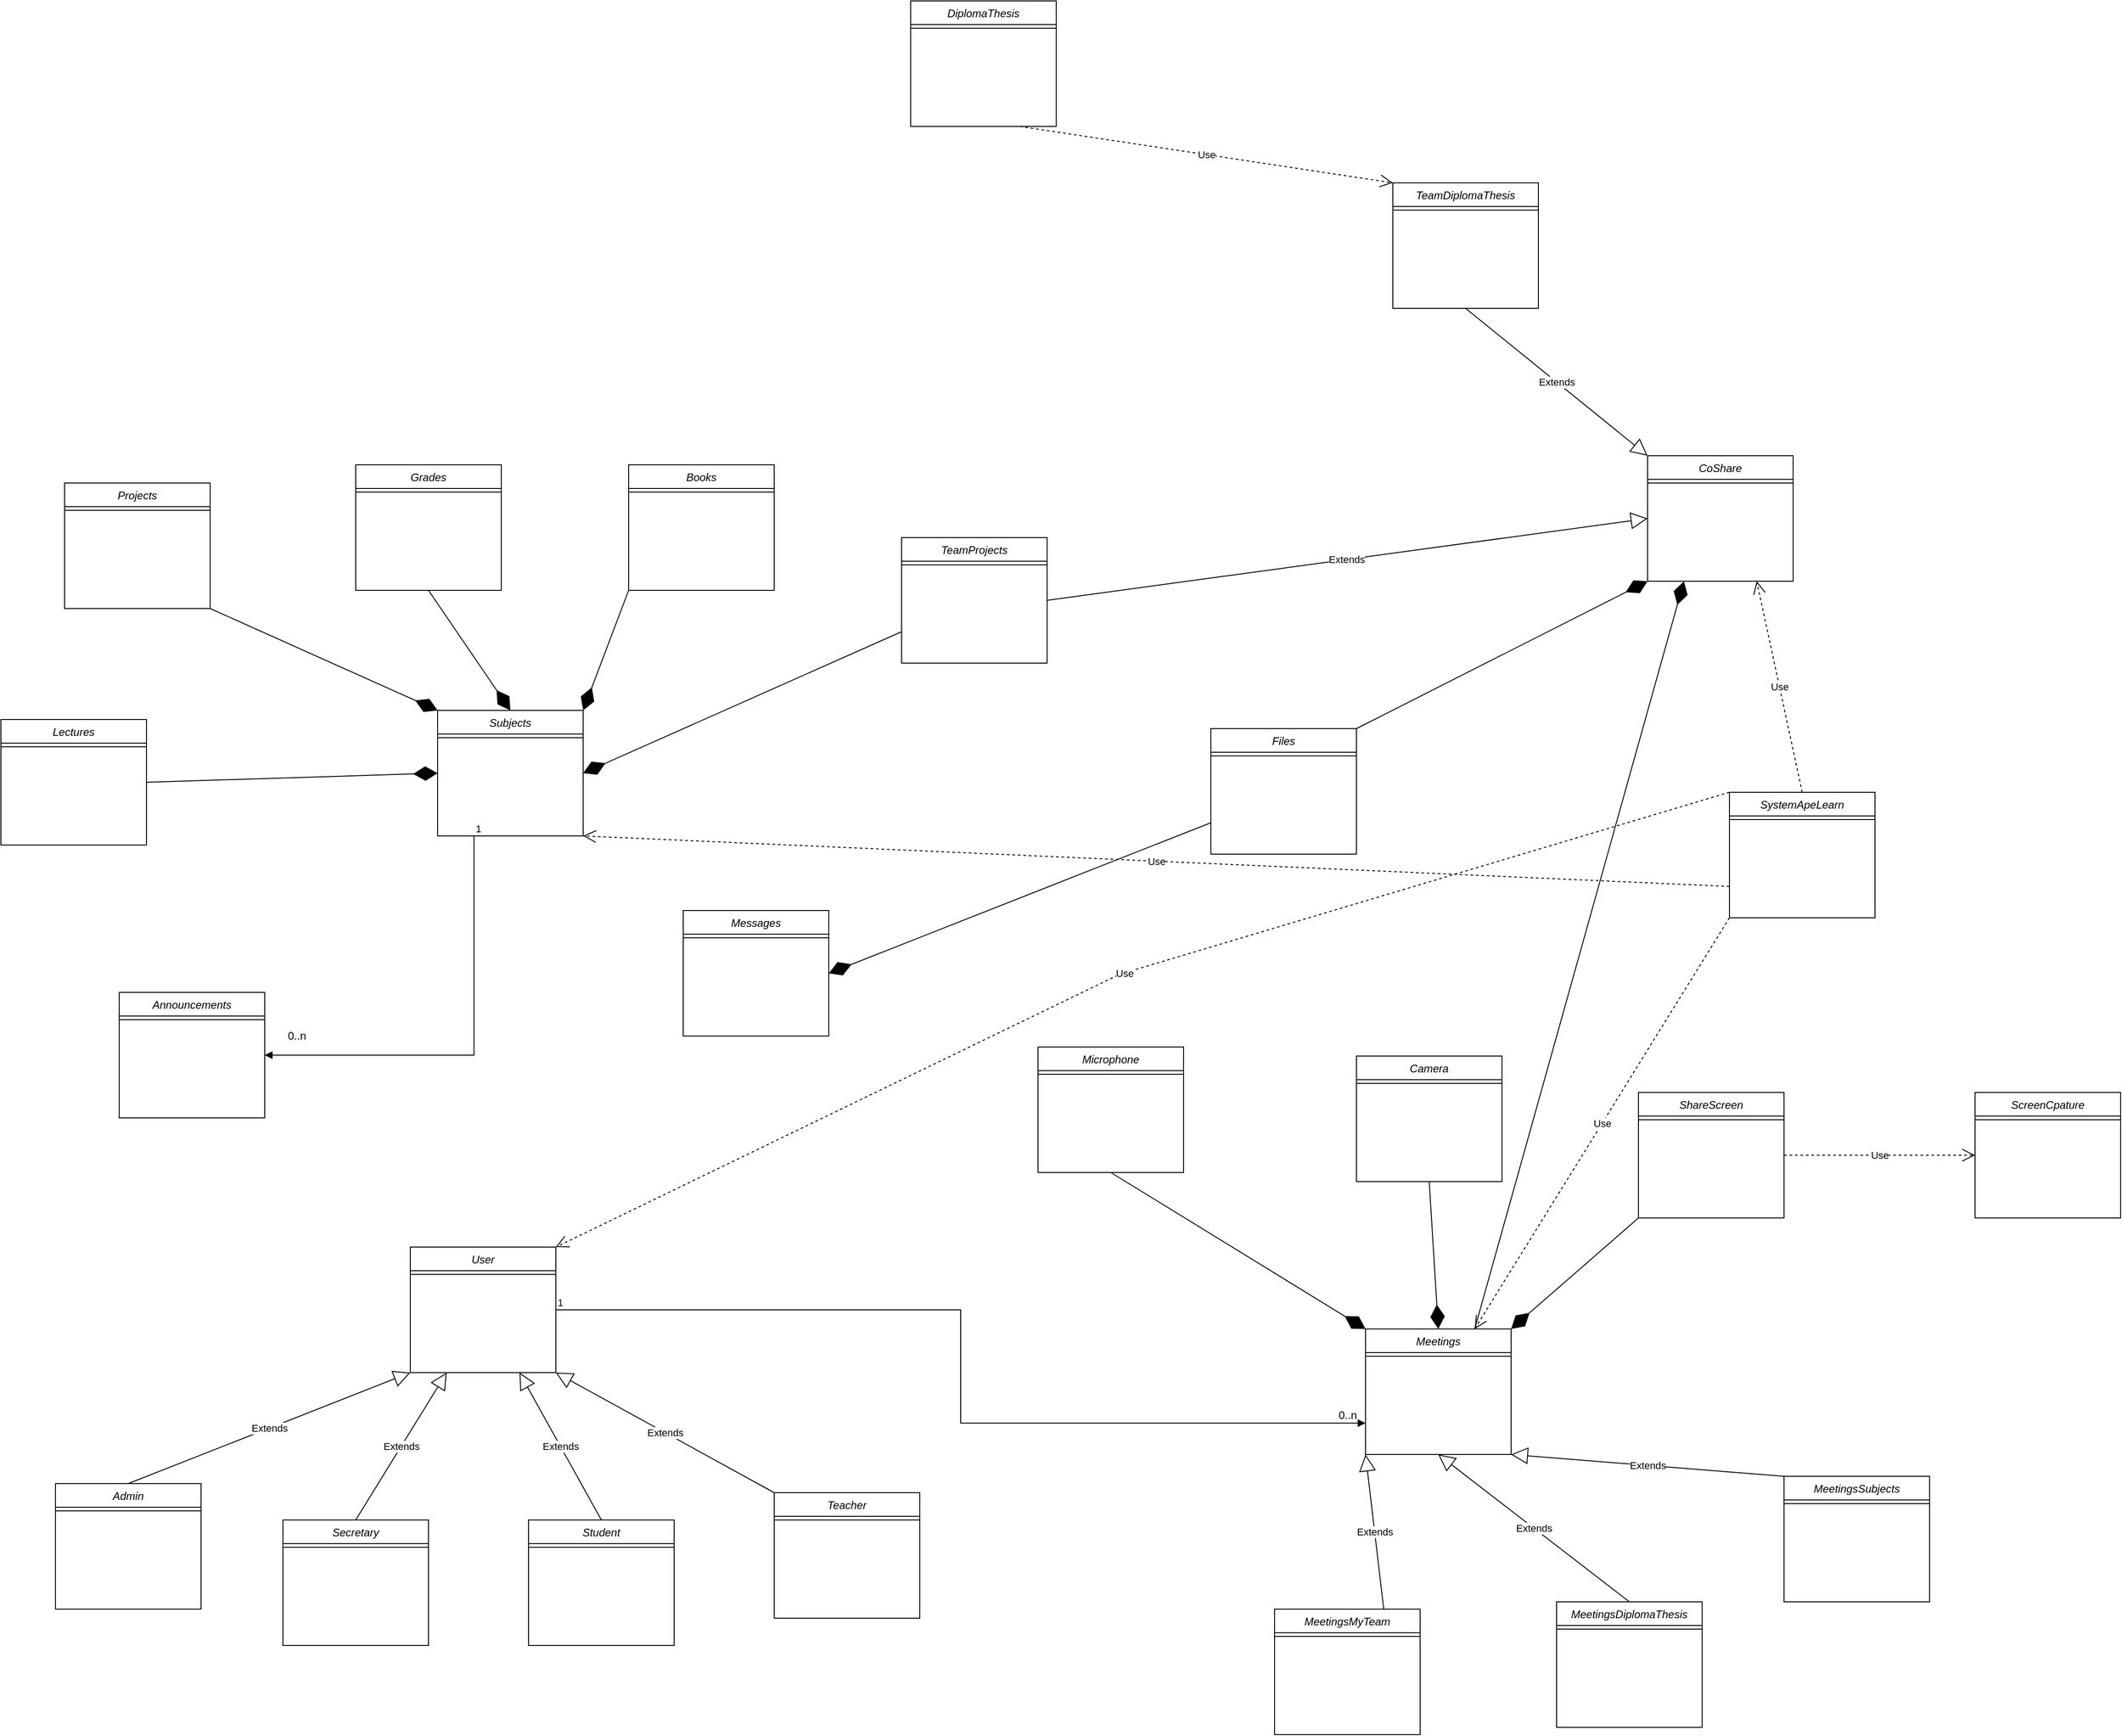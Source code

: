 <mxfile version="24.2.1" type="device">
  <diagram id="C5RBs43oDa-KdzZeNtuy" name="Page-1">
    <mxGraphModel dx="3172" dy="3287" grid="1" gridSize="10" guides="1" tooltips="1" connect="1" arrows="1" fold="1" page="1" pageScale="1" pageWidth="827" pageHeight="1169" math="0" shadow="0">
      <root>
        <mxCell id="WIyWlLk6GJQsqaUBKTNV-0" />
        <mxCell id="WIyWlLk6GJQsqaUBKTNV-1" parent="WIyWlLk6GJQsqaUBKTNV-0" />
        <mxCell id="zkfFHV4jXpPFQw0GAbJ--0" value="User" style="swimlane;fontStyle=2;align=center;verticalAlign=top;childLayout=stackLayout;horizontal=1;startSize=26;horizontalStack=0;resizeParent=1;resizeLast=0;collapsible=1;marginBottom=0;rounded=0;shadow=0;strokeWidth=1;" parent="WIyWlLk6GJQsqaUBKTNV-1" vertex="1">
          <mxGeometry x="150" y="40" width="160" height="138" as="geometry">
            <mxRectangle x="230" y="140" width="160" height="26" as="alternateBounds" />
          </mxGeometry>
        </mxCell>
        <mxCell id="zkfFHV4jXpPFQw0GAbJ--4" value="" style="line;html=1;strokeWidth=1;align=left;verticalAlign=middle;spacingTop=-1;spacingLeft=3;spacingRight=3;rotatable=0;labelPosition=right;points=[];portConstraint=eastwest;" parent="zkfFHV4jXpPFQw0GAbJ--0" vertex="1">
          <mxGeometry y="26" width="160" height="8" as="geometry" />
        </mxCell>
        <mxCell id="MNzMKHeOMLOMYJnxZXB7-0" value="Student" style="swimlane;fontStyle=2;align=center;verticalAlign=top;childLayout=stackLayout;horizontal=1;startSize=26;horizontalStack=0;resizeParent=1;resizeLast=0;collapsible=1;marginBottom=0;rounded=0;shadow=0;strokeWidth=1;" vertex="1" parent="WIyWlLk6GJQsqaUBKTNV-1">
          <mxGeometry x="280" y="340" width="160" height="138" as="geometry">
            <mxRectangle x="230" y="140" width="160" height="26" as="alternateBounds" />
          </mxGeometry>
        </mxCell>
        <mxCell id="MNzMKHeOMLOMYJnxZXB7-1" value="" style="line;html=1;strokeWidth=1;align=left;verticalAlign=middle;spacingTop=-1;spacingLeft=3;spacingRight=3;rotatable=0;labelPosition=right;points=[];portConstraint=eastwest;" vertex="1" parent="MNzMKHeOMLOMYJnxZXB7-0">
          <mxGeometry y="26" width="160" height="8" as="geometry" />
        </mxCell>
        <mxCell id="MNzMKHeOMLOMYJnxZXB7-2" value="Secretary" style="swimlane;fontStyle=2;align=center;verticalAlign=top;childLayout=stackLayout;horizontal=1;startSize=26;horizontalStack=0;resizeParent=1;resizeLast=0;collapsible=1;marginBottom=0;rounded=0;shadow=0;strokeWidth=1;" vertex="1" parent="WIyWlLk6GJQsqaUBKTNV-1">
          <mxGeometry x="10" y="340" width="160" height="138" as="geometry">
            <mxRectangle x="230" y="140" width="160" height="26" as="alternateBounds" />
          </mxGeometry>
        </mxCell>
        <mxCell id="MNzMKHeOMLOMYJnxZXB7-3" value="" style="line;html=1;strokeWidth=1;align=left;verticalAlign=middle;spacingTop=-1;spacingLeft=3;spacingRight=3;rotatable=0;labelPosition=right;points=[];portConstraint=eastwest;" vertex="1" parent="MNzMKHeOMLOMYJnxZXB7-2">
          <mxGeometry y="26" width="160" height="8" as="geometry" />
        </mxCell>
        <mxCell id="MNzMKHeOMLOMYJnxZXB7-4" value="Admin" style="swimlane;fontStyle=2;align=center;verticalAlign=top;childLayout=stackLayout;horizontal=1;startSize=26;horizontalStack=0;resizeParent=1;resizeLast=0;collapsible=1;marginBottom=0;rounded=0;shadow=0;strokeWidth=1;" vertex="1" parent="WIyWlLk6GJQsqaUBKTNV-1">
          <mxGeometry x="-240" y="300" width="160" height="138" as="geometry">
            <mxRectangle x="230" y="140" width="160" height="26" as="alternateBounds" />
          </mxGeometry>
        </mxCell>
        <mxCell id="MNzMKHeOMLOMYJnxZXB7-5" value="" style="line;html=1;strokeWidth=1;align=left;verticalAlign=middle;spacingTop=-1;spacingLeft=3;spacingRight=3;rotatable=0;labelPosition=right;points=[];portConstraint=eastwest;" vertex="1" parent="MNzMKHeOMLOMYJnxZXB7-4">
          <mxGeometry y="26" width="160" height="8" as="geometry" />
        </mxCell>
        <mxCell id="MNzMKHeOMLOMYJnxZXB7-6" value="Teacher" style="swimlane;fontStyle=2;align=center;verticalAlign=top;childLayout=stackLayout;horizontal=1;startSize=26;horizontalStack=0;resizeParent=1;resizeLast=0;collapsible=1;marginBottom=0;rounded=0;shadow=0;strokeWidth=1;" vertex="1" parent="WIyWlLk6GJQsqaUBKTNV-1">
          <mxGeometry x="550" y="310" width="160" height="138" as="geometry">
            <mxRectangle x="230" y="140" width="160" height="26" as="alternateBounds" />
          </mxGeometry>
        </mxCell>
        <mxCell id="MNzMKHeOMLOMYJnxZXB7-7" value="" style="line;html=1;strokeWidth=1;align=left;verticalAlign=middle;spacingTop=-1;spacingLeft=3;spacingRight=3;rotatable=0;labelPosition=right;points=[];portConstraint=eastwest;" vertex="1" parent="MNzMKHeOMLOMYJnxZXB7-6">
          <mxGeometry y="26" width="160" height="8" as="geometry" />
        </mxCell>
        <mxCell id="MNzMKHeOMLOMYJnxZXB7-8" value="Extends" style="endArrow=block;endSize=16;endFill=0;html=1;rounded=0;exitX=0.5;exitY=0;exitDx=0;exitDy=0;entryX=0;entryY=1;entryDx=0;entryDy=0;" edge="1" parent="WIyWlLk6GJQsqaUBKTNV-1" source="MNzMKHeOMLOMYJnxZXB7-4" target="zkfFHV4jXpPFQw0GAbJ--0">
          <mxGeometry width="160" relative="1" as="geometry">
            <mxPoint x="330" y="270" as="sourcePoint" />
            <mxPoint x="490" y="270" as="targetPoint" />
          </mxGeometry>
        </mxCell>
        <mxCell id="MNzMKHeOMLOMYJnxZXB7-9" value="Extends" style="endArrow=block;endSize=16;endFill=0;html=1;rounded=0;exitX=0.5;exitY=0;exitDx=0;exitDy=0;entryX=0.25;entryY=1;entryDx=0;entryDy=0;" edge="1" parent="WIyWlLk6GJQsqaUBKTNV-1" source="MNzMKHeOMLOMYJnxZXB7-2" target="zkfFHV4jXpPFQw0GAbJ--0">
          <mxGeometry width="160" relative="1" as="geometry">
            <mxPoint x="-150" y="310" as="sourcePoint" />
            <mxPoint x="160" y="188" as="targetPoint" />
          </mxGeometry>
        </mxCell>
        <mxCell id="MNzMKHeOMLOMYJnxZXB7-10" value="Extends" style="endArrow=block;endSize=16;endFill=0;html=1;rounded=0;exitX=0.5;exitY=0;exitDx=0;exitDy=0;entryX=0.75;entryY=1;entryDx=0;entryDy=0;" edge="1" parent="WIyWlLk6GJQsqaUBKTNV-1" source="MNzMKHeOMLOMYJnxZXB7-0" target="zkfFHV4jXpPFQw0GAbJ--0">
          <mxGeometry width="160" relative="1" as="geometry">
            <mxPoint x="100" y="350" as="sourcePoint" />
            <mxPoint x="200" y="188" as="targetPoint" />
          </mxGeometry>
        </mxCell>
        <mxCell id="MNzMKHeOMLOMYJnxZXB7-11" value="Extends" style="endArrow=block;endSize=16;endFill=0;html=1;rounded=0;exitX=0;exitY=0;exitDx=0;exitDy=0;entryX=1;entryY=1;entryDx=0;entryDy=0;" edge="1" parent="WIyWlLk6GJQsqaUBKTNV-1" source="MNzMKHeOMLOMYJnxZXB7-6" target="zkfFHV4jXpPFQw0GAbJ--0">
          <mxGeometry width="160" relative="1" as="geometry">
            <mxPoint x="370" y="350" as="sourcePoint" />
            <mxPoint x="280" y="188" as="targetPoint" />
          </mxGeometry>
        </mxCell>
        <mxCell id="MNzMKHeOMLOMYJnxZXB7-12" value="Meetings" style="swimlane;fontStyle=2;align=center;verticalAlign=top;childLayout=stackLayout;horizontal=1;startSize=26;horizontalStack=0;resizeParent=1;resizeLast=0;collapsible=1;marginBottom=0;rounded=0;shadow=0;strokeWidth=1;" vertex="1" parent="WIyWlLk6GJQsqaUBKTNV-1">
          <mxGeometry x="1200" y="130" width="160" height="138" as="geometry">
            <mxRectangle x="230" y="140" width="160" height="26" as="alternateBounds" />
          </mxGeometry>
        </mxCell>
        <mxCell id="MNzMKHeOMLOMYJnxZXB7-13" value="" style="line;html=1;strokeWidth=1;align=left;verticalAlign=middle;spacingTop=-1;spacingLeft=3;spacingRight=3;rotatable=0;labelPosition=right;points=[];portConstraint=eastwest;" vertex="1" parent="MNzMKHeOMLOMYJnxZXB7-12">
          <mxGeometry y="26" width="160" height="8" as="geometry" />
        </mxCell>
        <mxCell id="MNzMKHeOMLOMYJnxZXB7-14" value="Camera" style="swimlane;fontStyle=2;align=center;verticalAlign=top;childLayout=stackLayout;horizontal=1;startSize=26;horizontalStack=0;resizeParent=1;resizeLast=0;collapsible=1;marginBottom=0;rounded=0;shadow=0;strokeWidth=1;" vertex="1" parent="WIyWlLk6GJQsqaUBKTNV-1">
          <mxGeometry x="1190" y="-170" width="160" height="138" as="geometry">
            <mxRectangle x="230" y="140" width="160" height="26" as="alternateBounds" />
          </mxGeometry>
        </mxCell>
        <mxCell id="MNzMKHeOMLOMYJnxZXB7-15" value="" style="line;html=1;strokeWidth=1;align=left;verticalAlign=middle;spacingTop=-1;spacingLeft=3;spacingRight=3;rotatable=0;labelPosition=right;points=[];portConstraint=eastwest;" vertex="1" parent="MNzMKHeOMLOMYJnxZXB7-14">
          <mxGeometry y="26" width="160" height="8" as="geometry" />
        </mxCell>
        <mxCell id="MNzMKHeOMLOMYJnxZXB7-16" value="ShareScreen" style="swimlane;fontStyle=2;align=center;verticalAlign=top;childLayout=stackLayout;horizontal=1;startSize=26;horizontalStack=0;resizeParent=1;resizeLast=0;collapsible=1;marginBottom=0;rounded=0;shadow=0;strokeWidth=1;" vertex="1" parent="WIyWlLk6GJQsqaUBKTNV-1">
          <mxGeometry x="1500" y="-130" width="160" height="138" as="geometry">
            <mxRectangle x="230" y="140" width="160" height="26" as="alternateBounds" />
          </mxGeometry>
        </mxCell>
        <mxCell id="MNzMKHeOMLOMYJnxZXB7-17" value="" style="line;html=1;strokeWidth=1;align=left;verticalAlign=middle;spacingTop=-1;spacingLeft=3;spacingRight=3;rotatable=0;labelPosition=right;points=[];portConstraint=eastwest;" vertex="1" parent="MNzMKHeOMLOMYJnxZXB7-16">
          <mxGeometry y="26" width="160" height="8" as="geometry" />
        </mxCell>
        <mxCell id="MNzMKHeOMLOMYJnxZXB7-18" value="Microphone" style="swimlane;fontStyle=2;align=center;verticalAlign=top;childLayout=stackLayout;horizontal=1;startSize=26;horizontalStack=0;resizeParent=1;resizeLast=0;collapsible=1;marginBottom=0;rounded=0;shadow=0;strokeWidth=1;" vertex="1" parent="WIyWlLk6GJQsqaUBKTNV-1">
          <mxGeometry x="840" y="-180" width="160" height="138" as="geometry">
            <mxRectangle x="230" y="140" width="160" height="26" as="alternateBounds" />
          </mxGeometry>
        </mxCell>
        <mxCell id="MNzMKHeOMLOMYJnxZXB7-19" value="" style="line;html=1;strokeWidth=1;align=left;verticalAlign=middle;spacingTop=-1;spacingLeft=3;spacingRight=3;rotatable=0;labelPosition=right;points=[];portConstraint=eastwest;" vertex="1" parent="MNzMKHeOMLOMYJnxZXB7-18">
          <mxGeometry y="26" width="160" height="8" as="geometry" />
        </mxCell>
        <mxCell id="MNzMKHeOMLOMYJnxZXB7-20" value="" style="endArrow=diamondThin;endFill=1;endSize=24;html=1;rounded=0;exitX=0.5;exitY=1;exitDx=0;exitDy=0;entryX=0;entryY=0;entryDx=0;entryDy=0;" edge="1" parent="WIyWlLk6GJQsqaUBKTNV-1" source="MNzMKHeOMLOMYJnxZXB7-18" target="MNzMKHeOMLOMYJnxZXB7-12">
          <mxGeometry width="160" relative="1" as="geometry">
            <mxPoint x="810" y="240" as="sourcePoint" />
            <mxPoint x="970" y="240" as="targetPoint" />
          </mxGeometry>
        </mxCell>
        <mxCell id="MNzMKHeOMLOMYJnxZXB7-21" value="" style="endArrow=diamondThin;endFill=1;endSize=24;html=1;rounded=0;exitX=0.5;exitY=1;exitDx=0;exitDy=0;entryX=0.5;entryY=0;entryDx=0;entryDy=0;" edge="1" parent="WIyWlLk6GJQsqaUBKTNV-1" source="MNzMKHeOMLOMYJnxZXB7-14" target="MNzMKHeOMLOMYJnxZXB7-12">
          <mxGeometry width="160" relative="1" as="geometry">
            <mxPoint x="930" y="-32" as="sourcePoint" />
            <mxPoint x="1210" y="140" as="targetPoint" />
          </mxGeometry>
        </mxCell>
        <mxCell id="MNzMKHeOMLOMYJnxZXB7-22" value="" style="endArrow=diamondThin;endFill=1;endSize=24;html=1;rounded=0;exitX=0;exitY=1;exitDx=0;exitDy=0;entryX=1;entryY=0;entryDx=0;entryDy=0;" edge="1" parent="WIyWlLk6GJQsqaUBKTNV-1" source="MNzMKHeOMLOMYJnxZXB7-16" target="MNzMKHeOMLOMYJnxZXB7-12">
          <mxGeometry width="160" relative="1" as="geometry">
            <mxPoint x="1280" y="-22" as="sourcePoint" />
            <mxPoint x="1290" y="140" as="targetPoint" />
          </mxGeometry>
        </mxCell>
        <mxCell id="MNzMKHeOMLOMYJnxZXB7-23" value="MeetingsDiplomaThesis" style="swimlane;fontStyle=2;align=center;verticalAlign=top;childLayout=stackLayout;horizontal=1;startSize=26;horizontalStack=0;resizeParent=1;resizeLast=0;collapsible=1;marginBottom=0;rounded=0;shadow=0;strokeWidth=1;" vertex="1" parent="WIyWlLk6GJQsqaUBKTNV-1">
          <mxGeometry x="1410" y="430" width="160" height="138" as="geometry">
            <mxRectangle x="230" y="140" width="160" height="26" as="alternateBounds" />
          </mxGeometry>
        </mxCell>
        <mxCell id="MNzMKHeOMLOMYJnxZXB7-24" value="" style="line;html=1;strokeWidth=1;align=left;verticalAlign=middle;spacingTop=-1;spacingLeft=3;spacingRight=3;rotatable=0;labelPosition=right;points=[];portConstraint=eastwest;" vertex="1" parent="MNzMKHeOMLOMYJnxZXB7-23">
          <mxGeometry y="26" width="160" height="8" as="geometry" />
        </mxCell>
        <mxCell id="MNzMKHeOMLOMYJnxZXB7-25" value="MeetingsMyTeam" style="swimlane;fontStyle=2;align=center;verticalAlign=top;childLayout=stackLayout;horizontal=1;startSize=26;horizontalStack=0;resizeParent=1;resizeLast=0;collapsible=1;marginBottom=0;rounded=0;shadow=0;strokeWidth=1;" vertex="1" parent="WIyWlLk6GJQsqaUBKTNV-1">
          <mxGeometry x="1100" y="438" width="160" height="138" as="geometry">
            <mxRectangle x="230" y="140" width="160" height="26" as="alternateBounds" />
          </mxGeometry>
        </mxCell>
        <mxCell id="MNzMKHeOMLOMYJnxZXB7-26" value="" style="line;html=1;strokeWidth=1;align=left;verticalAlign=middle;spacingTop=-1;spacingLeft=3;spacingRight=3;rotatable=0;labelPosition=right;points=[];portConstraint=eastwest;" vertex="1" parent="MNzMKHeOMLOMYJnxZXB7-25">
          <mxGeometry y="26" width="160" height="8" as="geometry" />
        </mxCell>
        <mxCell id="MNzMKHeOMLOMYJnxZXB7-27" value="MeetingsSubjects" style="swimlane;fontStyle=2;align=center;verticalAlign=top;childLayout=stackLayout;horizontal=1;startSize=26;horizontalStack=0;resizeParent=1;resizeLast=0;collapsible=1;marginBottom=0;rounded=0;shadow=0;strokeWidth=1;" vertex="1" parent="WIyWlLk6GJQsqaUBKTNV-1">
          <mxGeometry x="1660" y="292" width="160" height="138" as="geometry">
            <mxRectangle x="230" y="140" width="160" height="26" as="alternateBounds" />
          </mxGeometry>
        </mxCell>
        <mxCell id="MNzMKHeOMLOMYJnxZXB7-28" value="" style="line;html=1;strokeWidth=1;align=left;verticalAlign=middle;spacingTop=-1;spacingLeft=3;spacingRight=3;rotatable=0;labelPosition=right;points=[];portConstraint=eastwest;" vertex="1" parent="MNzMKHeOMLOMYJnxZXB7-27">
          <mxGeometry y="26" width="160" height="8" as="geometry" />
        </mxCell>
        <mxCell id="MNzMKHeOMLOMYJnxZXB7-29" value="Extends" style="endArrow=block;endSize=16;endFill=0;html=1;rounded=0;exitX=0.75;exitY=0;exitDx=0;exitDy=0;entryX=0;entryY=1;entryDx=0;entryDy=0;" edge="1" parent="WIyWlLk6GJQsqaUBKTNV-1" source="MNzMKHeOMLOMYJnxZXB7-25" target="MNzMKHeOMLOMYJnxZXB7-12">
          <mxGeometry x="-0.002" width="160" relative="1" as="geometry">
            <mxPoint x="910" y="268" as="sourcePoint" />
            <mxPoint x="670" y="136" as="targetPoint" />
            <mxPoint as="offset" />
          </mxGeometry>
        </mxCell>
        <mxCell id="MNzMKHeOMLOMYJnxZXB7-30" value="Extends" style="endArrow=block;endSize=16;endFill=0;html=1;rounded=0;exitX=0.5;exitY=0;exitDx=0;exitDy=0;entryX=0.5;entryY=1;entryDx=0;entryDy=0;" edge="1" parent="WIyWlLk6GJQsqaUBKTNV-1" source="MNzMKHeOMLOMYJnxZXB7-23" target="MNzMKHeOMLOMYJnxZXB7-12">
          <mxGeometry width="160" relative="1" as="geometry">
            <mxPoint x="1070" y="390" as="sourcePoint" />
            <mxPoint x="1210" y="278" as="targetPoint" />
          </mxGeometry>
        </mxCell>
        <mxCell id="MNzMKHeOMLOMYJnxZXB7-31" value="Extends" style="endArrow=block;endSize=16;endFill=0;html=1;rounded=0;exitX=0;exitY=0;exitDx=0;exitDy=0;entryX=1;entryY=1;entryDx=0;entryDy=0;" edge="1" parent="WIyWlLk6GJQsqaUBKTNV-1" source="MNzMKHeOMLOMYJnxZXB7-27" target="MNzMKHeOMLOMYJnxZXB7-12">
          <mxGeometry width="160" relative="1" as="geometry">
            <mxPoint x="1310" y="440" as="sourcePoint" />
            <mxPoint x="1290" y="278" as="targetPoint" />
          </mxGeometry>
        </mxCell>
        <mxCell id="MNzMKHeOMLOMYJnxZXB7-32" value="" style="endArrow=block;endFill=1;html=1;edgeStyle=orthogonalEdgeStyle;align=left;verticalAlign=top;rounded=0;exitX=1;exitY=0.5;exitDx=0;exitDy=0;entryX=0;entryY=0.75;entryDx=0;entryDy=0;" edge="1" parent="WIyWlLk6GJQsqaUBKTNV-1" source="zkfFHV4jXpPFQw0GAbJ--0" target="MNzMKHeOMLOMYJnxZXB7-12">
          <mxGeometry x="-1" relative="1" as="geometry">
            <mxPoint x="890" y="240" as="sourcePoint" />
            <mxPoint x="1050" y="240" as="targetPoint" />
          </mxGeometry>
        </mxCell>
        <mxCell id="MNzMKHeOMLOMYJnxZXB7-33" value="1" style="edgeLabel;resizable=0;html=1;align=left;verticalAlign=bottom;" connectable="0" vertex="1" parent="MNzMKHeOMLOMYJnxZXB7-32">
          <mxGeometry x="-1" relative="1" as="geometry" />
        </mxCell>
        <mxCell id="MNzMKHeOMLOMYJnxZXB7-34" value="0..n" style="text;html=1;align=center;verticalAlign=middle;resizable=0;points=[];autosize=1;strokeColor=none;fillColor=none;" vertex="1" parent="WIyWlLk6GJQsqaUBKTNV-1">
          <mxGeometry x="1160" y="210" width="40" height="30" as="geometry" />
        </mxCell>
        <mxCell id="MNzMKHeOMLOMYJnxZXB7-35" value="Subjects" style="swimlane;fontStyle=2;align=center;verticalAlign=top;childLayout=stackLayout;horizontal=1;startSize=26;horizontalStack=0;resizeParent=1;resizeLast=0;collapsible=1;marginBottom=0;rounded=0;shadow=0;strokeWidth=1;" vertex="1" parent="WIyWlLk6GJQsqaUBKTNV-1">
          <mxGeometry x="180" y="-550" width="160" height="138" as="geometry">
            <mxRectangle x="230" y="140" width="160" height="26" as="alternateBounds" />
          </mxGeometry>
        </mxCell>
        <mxCell id="MNzMKHeOMLOMYJnxZXB7-36" value="" style="line;html=1;strokeWidth=1;align=left;verticalAlign=middle;spacingTop=-1;spacingLeft=3;spacingRight=3;rotatable=0;labelPosition=right;points=[];portConstraint=eastwest;" vertex="1" parent="MNzMKHeOMLOMYJnxZXB7-35">
          <mxGeometry y="26" width="160" height="8" as="geometry" />
        </mxCell>
        <mxCell id="MNzMKHeOMLOMYJnxZXB7-39" value="TeamProjects" style="swimlane;fontStyle=2;align=center;verticalAlign=top;childLayout=stackLayout;horizontal=1;startSize=26;horizontalStack=0;resizeParent=1;resizeLast=0;collapsible=1;marginBottom=0;rounded=0;shadow=0;strokeWidth=1;" vertex="1" parent="WIyWlLk6GJQsqaUBKTNV-1">
          <mxGeometry x="690" y="-740" width="160" height="138" as="geometry">
            <mxRectangle x="230" y="140" width="160" height="26" as="alternateBounds" />
          </mxGeometry>
        </mxCell>
        <mxCell id="MNzMKHeOMLOMYJnxZXB7-40" value="" style="line;html=1;strokeWidth=1;align=left;verticalAlign=middle;spacingTop=-1;spacingLeft=3;spacingRight=3;rotatable=0;labelPosition=right;points=[];portConstraint=eastwest;" vertex="1" parent="MNzMKHeOMLOMYJnxZXB7-39">
          <mxGeometry y="26" width="160" height="8" as="geometry" />
        </mxCell>
        <mxCell id="MNzMKHeOMLOMYJnxZXB7-41" value="Lectures" style="swimlane;fontStyle=2;align=center;verticalAlign=top;childLayout=stackLayout;horizontal=1;startSize=26;horizontalStack=0;resizeParent=1;resizeLast=0;collapsible=1;marginBottom=0;rounded=0;shadow=0;strokeWidth=1;" vertex="1" parent="WIyWlLk6GJQsqaUBKTNV-1">
          <mxGeometry x="-300" y="-540" width="160" height="138" as="geometry">
            <mxRectangle x="230" y="140" width="160" height="26" as="alternateBounds" />
          </mxGeometry>
        </mxCell>
        <mxCell id="MNzMKHeOMLOMYJnxZXB7-42" value="" style="line;html=1;strokeWidth=1;align=left;verticalAlign=middle;spacingTop=-1;spacingLeft=3;spacingRight=3;rotatable=0;labelPosition=right;points=[];portConstraint=eastwest;" vertex="1" parent="MNzMKHeOMLOMYJnxZXB7-41">
          <mxGeometry y="26" width="160" height="8" as="geometry" />
        </mxCell>
        <mxCell id="MNzMKHeOMLOMYJnxZXB7-43" value="Books" style="swimlane;fontStyle=2;align=center;verticalAlign=top;childLayout=stackLayout;horizontal=1;startSize=26;horizontalStack=0;resizeParent=1;resizeLast=0;collapsible=1;marginBottom=0;rounded=0;shadow=0;strokeWidth=1;" vertex="1" parent="WIyWlLk6GJQsqaUBKTNV-1">
          <mxGeometry x="390" y="-820" width="160" height="138" as="geometry">
            <mxRectangle x="230" y="140" width="160" height="26" as="alternateBounds" />
          </mxGeometry>
        </mxCell>
        <mxCell id="MNzMKHeOMLOMYJnxZXB7-44" value="" style="line;html=1;strokeWidth=1;align=left;verticalAlign=middle;spacingTop=-1;spacingLeft=3;spacingRight=3;rotatable=0;labelPosition=right;points=[];portConstraint=eastwest;" vertex="1" parent="MNzMKHeOMLOMYJnxZXB7-43">
          <mxGeometry y="26" width="160" height="8" as="geometry" />
        </mxCell>
        <mxCell id="MNzMKHeOMLOMYJnxZXB7-45" value="Grades" style="swimlane;fontStyle=2;align=center;verticalAlign=top;childLayout=stackLayout;horizontal=1;startSize=26;horizontalStack=0;resizeParent=1;resizeLast=0;collapsible=1;marginBottom=0;rounded=0;shadow=0;strokeWidth=1;" vertex="1" parent="WIyWlLk6GJQsqaUBKTNV-1">
          <mxGeometry x="90" y="-820" width="160" height="138" as="geometry">
            <mxRectangle x="230" y="140" width="160" height="26" as="alternateBounds" />
          </mxGeometry>
        </mxCell>
        <mxCell id="MNzMKHeOMLOMYJnxZXB7-46" value="" style="line;html=1;strokeWidth=1;align=left;verticalAlign=middle;spacingTop=-1;spacingLeft=3;spacingRight=3;rotatable=0;labelPosition=right;points=[];portConstraint=eastwest;" vertex="1" parent="MNzMKHeOMLOMYJnxZXB7-45">
          <mxGeometry y="26" width="160" height="8" as="geometry" />
        </mxCell>
        <mxCell id="MNzMKHeOMLOMYJnxZXB7-47" value="Projects" style="swimlane;fontStyle=2;align=center;verticalAlign=top;childLayout=stackLayout;horizontal=1;startSize=26;horizontalStack=0;resizeParent=1;resizeLast=0;collapsible=1;marginBottom=0;rounded=0;shadow=0;strokeWidth=1;" vertex="1" parent="WIyWlLk6GJQsqaUBKTNV-1">
          <mxGeometry x="-230" y="-800" width="160" height="138" as="geometry">
            <mxRectangle x="230" y="140" width="160" height="26" as="alternateBounds" />
          </mxGeometry>
        </mxCell>
        <mxCell id="MNzMKHeOMLOMYJnxZXB7-48" value="" style="line;html=1;strokeWidth=1;align=left;verticalAlign=middle;spacingTop=-1;spacingLeft=3;spacingRight=3;rotatable=0;labelPosition=right;points=[];portConstraint=eastwest;" vertex="1" parent="MNzMKHeOMLOMYJnxZXB7-47">
          <mxGeometry y="26" width="160" height="8" as="geometry" />
        </mxCell>
        <mxCell id="MNzMKHeOMLOMYJnxZXB7-49" value="" style="endArrow=diamondThin;endFill=1;endSize=24;html=1;rounded=0;exitX=1;exitY=1;exitDx=0;exitDy=0;entryX=0;entryY=0;entryDx=0;entryDy=0;" edge="1" parent="WIyWlLk6GJQsqaUBKTNV-1" source="MNzMKHeOMLOMYJnxZXB7-47" target="MNzMKHeOMLOMYJnxZXB7-35">
          <mxGeometry width="160" relative="1" as="geometry">
            <mxPoint x="-90" y="-662" as="sourcePoint" />
            <mxPoint x="190" y="-490" as="targetPoint" />
          </mxGeometry>
        </mxCell>
        <mxCell id="MNzMKHeOMLOMYJnxZXB7-50" value="" style="endArrow=diamondThin;endFill=1;endSize=24;html=1;rounded=0;exitX=1;exitY=0.5;exitDx=0;exitDy=0;entryX=0;entryY=0.5;entryDx=0;entryDy=0;" edge="1" parent="WIyWlLk6GJQsqaUBKTNV-1" source="MNzMKHeOMLOMYJnxZXB7-41" target="MNzMKHeOMLOMYJnxZXB7-35">
          <mxGeometry width="160" relative="1" as="geometry">
            <mxPoint x="-60" y="-652" as="sourcePoint" />
            <mxPoint x="190" y="-540" as="targetPoint" />
          </mxGeometry>
        </mxCell>
        <mxCell id="MNzMKHeOMLOMYJnxZXB7-51" value="" style="endArrow=diamondThin;endFill=1;endSize=24;html=1;rounded=0;exitX=0.5;exitY=1;exitDx=0;exitDy=0;entryX=0.5;entryY=0;entryDx=0;entryDy=0;" edge="1" parent="WIyWlLk6GJQsqaUBKTNV-1" source="MNzMKHeOMLOMYJnxZXB7-45" target="MNzMKHeOMLOMYJnxZXB7-35">
          <mxGeometry width="160" relative="1" as="geometry">
            <mxPoint x="-130" y="-461" as="sourcePoint" />
            <mxPoint x="190" y="-471" as="targetPoint" />
          </mxGeometry>
        </mxCell>
        <mxCell id="MNzMKHeOMLOMYJnxZXB7-52" value="" style="endArrow=diamondThin;endFill=1;endSize=24;html=1;rounded=0;exitX=0;exitY=1;exitDx=0;exitDy=0;entryX=1;entryY=0;entryDx=0;entryDy=0;" edge="1" parent="WIyWlLk6GJQsqaUBKTNV-1" source="MNzMKHeOMLOMYJnxZXB7-43" target="MNzMKHeOMLOMYJnxZXB7-35">
          <mxGeometry width="160" relative="1" as="geometry">
            <mxPoint x="180" y="-672" as="sourcePoint" />
            <mxPoint x="270" y="-540" as="targetPoint" />
          </mxGeometry>
        </mxCell>
        <mxCell id="MNzMKHeOMLOMYJnxZXB7-53" value="" style="endArrow=diamondThin;endFill=1;endSize=24;html=1;rounded=0;exitX=0;exitY=0.75;exitDx=0;exitDy=0;entryX=1;entryY=0.5;entryDx=0;entryDy=0;" edge="1" parent="WIyWlLk6GJQsqaUBKTNV-1" source="MNzMKHeOMLOMYJnxZXB7-39" target="MNzMKHeOMLOMYJnxZXB7-35">
          <mxGeometry width="160" relative="1" as="geometry">
            <mxPoint x="400" y="-672" as="sourcePoint" />
            <mxPoint x="350" y="-540" as="targetPoint" />
          </mxGeometry>
        </mxCell>
        <mxCell id="MNzMKHeOMLOMYJnxZXB7-54" value="CoShare" style="swimlane;fontStyle=2;align=center;verticalAlign=top;childLayout=stackLayout;horizontal=1;startSize=26;horizontalStack=0;resizeParent=1;resizeLast=0;collapsible=1;marginBottom=0;rounded=0;shadow=0;strokeWidth=1;" vertex="1" parent="WIyWlLk6GJQsqaUBKTNV-1">
          <mxGeometry x="1510" y="-830" width="160" height="138" as="geometry">
            <mxRectangle x="230" y="140" width="160" height="26" as="alternateBounds" />
          </mxGeometry>
        </mxCell>
        <mxCell id="MNzMKHeOMLOMYJnxZXB7-55" value="" style="line;html=1;strokeWidth=1;align=left;verticalAlign=middle;spacingTop=-1;spacingLeft=3;spacingRight=3;rotatable=0;labelPosition=right;points=[];portConstraint=eastwest;" vertex="1" parent="MNzMKHeOMLOMYJnxZXB7-54">
          <mxGeometry y="26" width="160" height="8" as="geometry" />
        </mxCell>
        <mxCell id="MNzMKHeOMLOMYJnxZXB7-57" value="" style="endArrow=diamondThin;endFill=1;endSize=24;html=1;rounded=0;exitX=0.75;exitY=0;exitDx=0;exitDy=0;entryX=0.25;entryY=1;entryDx=0;entryDy=0;" edge="1" parent="WIyWlLk6GJQsqaUBKTNV-1" source="MNzMKHeOMLOMYJnxZXB7-12" target="MNzMKHeOMLOMYJnxZXB7-54">
          <mxGeometry width="160" relative="1" as="geometry">
            <mxPoint x="1550" y="-330" as="sourcePoint" />
            <mxPoint x="1440" y="-440" as="targetPoint" />
          </mxGeometry>
        </mxCell>
        <mxCell id="MNzMKHeOMLOMYJnxZXB7-58" value="Files" style="swimlane;fontStyle=2;align=center;verticalAlign=top;childLayout=stackLayout;horizontal=1;startSize=26;horizontalStack=0;resizeParent=1;resizeLast=0;collapsible=1;marginBottom=0;rounded=0;shadow=0;strokeWidth=1;" vertex="1" parent="WIyWlLk6GJQsqaUBKTNV-1">
          <mxGeometry x="1030" y="-530" width="160" height="138" as="geometry">
            <mxRectangle x="230" y="140" width="160" height="26" as="alternateBounds" />
          </mxGeometry>
        </mxCell>
        <mxCell id="MNzMKHeOMLOMYJnxZXB7-59" value="" style="line;html=1;strokeWidth=1;align=left;verticalAlign=middle;spacingTop=-1;spacingLeft=3;spacingRight=3;rotatable=0;labelPosition=right;points=[];portConstraint=eastwest;" vertex="1" parent="MNzMKHeOMLOMYJnxZXB7-58">
          <mxGeometry y="26" width="160" height="8" as="geometry" />
        </mxCell>
        <mxCell id="MNzMKHeOMLOMYJnxZXB7-60" value="" style="endArrow=diamondThin;endFill=1;endSize=24;html=1;rounded=0;exitX=1;exitY=0;exitDx=0;exitDy=0;entryX=0;entryY=1;entryDx=0;entryDy=0;" edge="1" parent="WIyWlLk6GJQsqaUBKTNV-1" source="MNzMKHeOMLOMYJnxZXB7-58" target="MNzMKHeOMLOMYJnxZXB7-54">
          <mxGeometry width="160" relative="1" as="geometry">
            <mxPoint x="1520" y="-682" as="sourcePoint" />
            <mxPoint x="1480" y="-630" as="targetPoint" />
          </mxGeometry>
        </mxCell>
        <mxCell id="MNzMKHeOMLOMYJnxZXB7-61" value="Messages" style="swimlane;fontStyle=2;align=center;verticalAlign=top;childLayout=stackLayout;horizontal=1;startSize=26;horizontalStack=0;resizeParent=1;resizeLast=0;collapsible=1;marginBottom=0;rounded=0;shadow=0;strokeWidth=1;" vertex="1" parent="WIyWlLk6GJQsqaUBKTNV-1">
          <mxGeometry x="450" y="-330" width="160" height="138" as="geometry">
            <mxRectangle x="230" y="140" width="160" height="26" as="alternateBounds" />
          </mxGeometry>
        </mxCell>
        <mxCell id="MNzMKHeOMLOMYJnxZXB7-62" value="" style="line;html=1;strokeWidth=1;align=left;verticalAlign=middle;spacingTop=-1;spacingLeft=3;spacingRight=3;rotatable=0;labelPosition=right;points=[];portConstraint=eastwest;" vertex="1" parent="MNzMKHeOMLOMYJnxZXB7-61">
          <mxGeometry y="26" width="160" height="8" as="geometry" />
        </mxCell>
        <mxCell id="MNzMKHeOMLOMYJnxZXB7-63" value="" style="endArrow=diamondThin;endFill=1;endSize=24;html=1;rounded=0;exitX=0;exitY=0.75;exitDx=0;exitDy=0;entryX=1;entryY=0.5;entryDx=0;entryDy=0;" edge="1" parent="WIyWlLk6GJQsqaUBKTNV-1" source="MNzMKHeOMLOMYJnxZXB7-58" target="MNzMKHeOMLOMYJnxZXB7-61">
          <mxGeometry width="160" relative="1" as="geometry">
            <mxPoint x="1010" y="-579" as="sourcePoint" />
            <mxPoint x="690" y="-383" as="targetPoint" />
          </mxGeometry>
        </mxCell>
        <mxCell id="MNzMKHeOMLOMYJnxZXB7-64" value="Use" style="endArrow=open;endSize=12;dashed=1;html=1;rounded=0;exitX=1;exitY=0.5;exitDx=0;exitDy=0;entryX=0;entryY=0.5;entryDx=0;entryDy=0;" edge="1" parent="WIyWlLk6GJQsqaUBKTNV-1" source="MNzMKHeOMLOMYJnxZXB7-16" target="MNzMKHeOMLOMYJnxZXB7-65">
          <mxGeometry width="160" relative="1" as="geometry">
            <mxPoint x="1620" y="-290" as="sourcePoint" />
            <mxPoint x="1780" y="-290" as="targetPoint" />
          </mxGeometry>
        </mxCell>
        <mxCell id="MNzMKHeOMLOMYJnxZXB7-65" value="ScreenCpature" style="swimlane;fontStyle=2;align=center;verticalAlign=top;childLayout=stackLayout;horizontal=1;startSize=26;horizontalStack=0;resizeParent=1;resizeLast=0;collapsible=1;marginBottom=0;rounded=0;shadow=0;strokeWidth=1;" vertex="1" parent="WIyWlLk6GJQsqaUBKTNV-1">
          <mxGeometry x="1870" y="-130" width="160" height="138" as="geometry">
            <mxRectangle x="230" y="140" width="160" height="26" as="alternateBounds" />
          </mxGeometry>
        </mxCell>
        <mxCell id="MNzMKHeOMLOMYJnxZXB7-66" value="" style="line;html=1;strokeWidth=1;align=left;verticalAlign=middle;spacingTop=-1;spacingLeft=3;spacingRight=3;rotatable=0;labelPosition=right;points=[];portConstraint=eastwest;" vertex="1" parent="MNzMKHeOMLOMYJnxZXB7-65">
          <mxGeometry y="26" width="160" height="8" as="geometry" />
        </mxCell>
        <mxCell id="MNzMKHeOMLOMYJnxZXB7-67" value="Announcements" style="swimlane;fontStyle=2;align=center;verticalAlign=top;childLayout=stackLayout;horizontal=1;startSize=26;horizontalStack=0;resizeParent=1;resizeLast=0;collapsible=1;marginBottom=0;rounded=0;shadow=0;strokeWidth=1;" vertex="1" parent="WIyWlLk6GJQsqaUBKTNV-1">
          <mxGeometry x="-170" y="-240" width="160" height="138" as="geometry">
            <mxRectangle x="230" y="140" width="160" height="26" as="alternateBounds" />
          </mxGeometry>
        </mxCell>
        <mxCell id="MNzMKHeOMLOMYJnxZXB7-68" value="" style="line;html=1;strokeWidth=1;align=left;verticalAlign=middle;spacingTop=-1;spacingLeft=3;spacingRight=3;rotatable=0;labelPosition=right;points=[];portConstraint=eastwest;" vertex="1" parent="MNzMKHeOMLOMYJnxZXB7-67">
          <mxGeometry y="26" width="160" height="8" as="geometry" />
        </mxCell>
        <mxCell id="MNzMKHeOMLOMYJnxZXB7-69" value="" style="endArrow=block;endFill=1;html=1;edgeStyle=orthogonalEdgeStyle;align=left;verticalAlign=top;rounded=0;exitX=0.25;exitY=1;exitDx=0;exitDy=0;entryX=1;entryY=0.5;entryDx=0;entryDy=0;" edge="1" parent="WIyWlLk6GJQsqaUBKTNV-1" source="MNzMKHeOMLOMYJnxZXB7-35" target="MNzMKHeOMLOMYJnxZXB7-67">
          <mxGeometry x="-1" relative="1" as="geometry">
            <mxPoint x="320" y="119" as="sourcePoint" />
            <mxPoint x="1210" y="244" as="targetPoint" />
          </mxGeometry>
        </mxCell>
        <mxCell id="MNzMKHeOMLOMYJnxZXB7-70" value="1" style="edgeLabel;resizable=0;html=1;align=left;verticalAlign=bottom;" connectable="0" vertex="1" parent="MNzMKHeOMLOMYJnxZXB7-69">
          <mxGeometry x="-1" relative="1" as="geometry" />
        </mxCell>
        <mxCell id="MNzMKHeOMLOMYJnxZXB7-71" value="&#xa;&lt;span style=&quot;color: rgb(0, 0, 0); font-family: Helvetica; font-size: 12px; font-style: normal; font-variant-ligatures: normal; font-variant-caps: normal; font-weight: 400; letter-spacing: normal; orphans: 2; text-align: center; text-indent: 0px; text-transform: none; widows: 2; word-spacing: 0px; -webkit-text-stroke-width: 0px; white-space: nowrap; background-color: rgb(251, 251, 251); text-decoration-thickness: initial; text-decoration-style: initial; text-decoration-color: initial; display: inline !important; float: none;&quot;&gt;0..n&lt;/span&gt;&#xa;&#xa;" style="text;html=1;align=center;verticalAlign=middle;resizable=0;points=[];autosize=1;strokeColor=none;fillColor=none;" vertex="1" parent="WIyWlLk6GJQsqaUBKTNV-1">
          <mxGeometry x="5" y="-215" width="40" height="60" as="geometry" />
        </mxCell>
        <mxCell id="MNzMKHeOMLOMYJnxZXB7-74" value="SystemApeLearn" style="swimlane;fontStyle=2;align=center;verticalAlign=top;childLayout=stackLayout;horizontal=1;startSize=26;horizontalStack=0;resizeParent=1;resizeLast=0;collapsible=1;marginBottom=0;rounded=0;shadow=0;strokeWidth=1;" vertex="1" parent="WIyWlLk6GJQsqaUBKTNV-1">
          <mxGeometry x="1600" y="-460" width="160" height="138" as="geometry">
            <mxRectangle x="230" y="140" width="160" height="26" as="alternateBounds" />
          </mxGeometry>
        </mxCell>
        <mxCell id="MNzMKHeOMLOMYJnxZXB7-75" value="" style="line;html=1;strokeWidth=1;align=left;verticalAlign=middle;spacingTop=-1;spacingLeft=3;spacingRight=3;rotatable=0;labelPosition=right;points=[];portConstraint=eastwest;" vertex="1" parent="MNzMKHeOMLOMYJnxZXB7-74">
          <mxGeometry y="26" width="160" height="8" as="geometry" />
        </mxCell>
        <mxCell id="MNzMKHeOMLOMYJnxZXB7-78" value="TeamDiplomaThesis" style="swimlane;fontStyle=2;align=center;verticalAlign=top;childLayout=stackLayout;horizontal=1;startSize=26;horizontalStack=0;resizeParent=1;resizeLast=0;collapsible=1;marginBottom=0;rounded=0;shadow=0;strokeWidth=1;" vertex="1" parent="WIyWlLk6GJQsqaUBKTNV-1">
          <mxGeometry x="1230" y="-1130" width="160" height="138" as="geometry">
            <mxRectangle x="230" y="140" width="160" height="26" as="alternateBounds" />
          </mxGeometry>
        </mxCell>
        <mxCell id="MNzMKHeOMLOMYJnxZXB7-79" value="" style="line;html=1;strokeWidth=1;align=left;verticalAlign=middle;spacingTop=-1;spacingLeft=3;spacingRight=3;rotatable=0;labelPosition=right;points=[];portConstraint=eastwest;" vertex="1" parent="MNzMKHeOMLOMYJnxZXB7-78">
          <mxGeometry y="26" width="160" height="8" as="geometry" />
        </mxCell>
        <mxCell id="MNzMKHeOMLOMYJnxZXB7-80" value="Extends" style="endArrow=block;endSize=16;endFill=0;html=1;rounded=0;exitX=1;exitY=0.5;exitDx=0;exitDy=0;entryX=0;entryY=0.5;entryDx=0;entryDy=0;" edge="1" parent="WIyWlLk6GJQsqaUBKTNV-1" source="MNzMKHeOMLOMYJnxZXB7-39" target="MNzMKHeOMLOMYJnxZXB7-54">
          <mxGeometry x="-0.002" width="160" relative="1" as="geometry">
            <mxPoint x="1030" y="-810" as="sourcePoint" />
            <mxPoint x="1010" y="-980" as="targetPoint" />
            <mxPoint as="offset" />
          </mxGeometry>
        </mxCell>
        <mxCell id="MNzMKHeOMLOMYJnxZXB7-81" value="Extends" style="endArrow=block;endSize=16;endFill=0;html=1;rounded=0;exitX=0.5;exitY=1;exitDx=0;exitDy=0;entryX=0;entryY=0;entryDx=0;entryDy=0;" edge="1" parent="WIyWlLk6GJQsqaUBKTNV-1" source="MNzMKHeOMLOMYJnxZXB7-78" target="MNzMKHeOMLOMYJnxZXB7-54">
          <mxGeometry x="-0.002" width="160" relative="1" as="geometry">
            <mxPoint x="860" y="-661" as="sourcePoint" />
            <mxPoint x="1520" y="-751" as="targetPoint" />
            <mxPoint as="offset" />
          </mxGeometry>
        </mxCell>
        <mxCell id="MNzMKHeOMLOMYJnxZXB7-82" value="DiplomaThesis" style="swimlane;fontStyle=2;align=center;verticalAlign=top;childLayout=stackLayout;horizontal=1;startSize=26;horizontalStack=0;resizeParent=1;resizeLast=0;collapsible=1;marginBottom=0;rounded=0;shadow=0;strokeWidth=1;" vertex="1" parent="WIyWlLk6GJQsqaUBKTNV-1">
          <mxGeometry x="700" y="-1330" width="160" height="138" as="geometry">
            <mxRectangle x="230" y="140" width="160" height="26" as="alternateBounds" />
          </mxGeometry>
        </mxCell>
        <mxCell id="MNzMKHeOMLOMYJnxZXB7-83" value="" style="line;html=1;strokeWidth=1;align=left;verticalAlign=middle;spacingTop=-1;spacingLeft=3;spacingRight=3;rotatable=0;labelPosition=right;points=[];portConstraint=eastwest;" vertex="1" parent="MNzMKHeOMLOMYJnxZXB7-82">
          <mxGeometry y="26" width="160" height="8" as="geometry" />
        </mxCell>
        <mxCell id="MNzMKHeOMLOMYJnxZXB7-84" value="Use" style="endArrow=open;endSize=12;dashed=1;html=1;rounded=0;exitX=0.75;exitY=1;exitDx=0;exitDy=0;entryX=0;entryY=0;entryDx=0;entryDy=0;" edge="1" parent="WIyWlLk6GJQsqaUBKTNV-1" source="MNzMKHeOMLOMYJnxZXB7-82" target="MNzMKHeOMLOMYJnxZXB7-78">
          <mxGeometry width="160" relative="1" as="geometry">
            <mxPoint x="1020" y="-1250" as="sourcePoint" />
            <mxPoint x="1230" y="-1250" as="targetPoint" />
          </mxGeometry>
        </mxCell>
        <mxCell id="MNzMKHeOMLOMYJnxZXB7-85" value="Use" style="endArrow=open;endSize=12;dashed=1;html=1;rounded=0;exitX=0.5;exitY=0;exitDx=0;exitDy=0;entryX=0.75;entryY=1;entryDx=0;entryDy=0;" edge="1" parent="WIyWlLk6GJQsqaUBKTNV-1" source="MNzMKHeOMLOMYJnxZXB7-74" target="MNzMKHeOMLOMYJnxZXB7-54">
          <mxGeometry width="160" relative="1" as="geometry">
            <mxPoint x="830" y="-1182" as="sourcePoint" />
            <mxPoint x="1240" y="-1120" as="targetPoint" />
          </mxGeometry>
        </mxCell>
        <mxCell id="MNzMKHeOMLOMYJnxZXB7-86" value="Use" style="endArrow=open;endSize=12;dashed=1;html=1;rounded=0;exitX=0;exitY=1;exitDx=0;exitDy=0;entryX=0.75;entryY=0;entryDx=0;entryDy=0;" edge="1" parent="WIyWlLk6GJQsqaUBKTNV-1" source="MNzMKHeOMLOMYJnxZXB7-74" target="MNzMKHeOMLOMYJnxZXB7-12">
          <mxGeometry width="160" relative="1" as="geometry">
            <mxPoint x="1690" y="-450" as="sourcePoint" />
            <mxPoint x="1640" y="-682" as="targetPoint" />
          </mxGeometry>
        </mxCell>
        <mxCell id="MNzMKHeOMLOMYJnxZXB7-87" value="Use" style="endArrow=open;endSize=12;dashed=1;html=1;rounded=0;exitX=0;exitY=0.75;exitDx=0;exitDy=0;entryX=1;entryY=1;entryDx=0;entryDy=0;" edge="1" parent="WIyWlLk6GJQsqaUBKTNV-1" source="MNzMKHeOMLOMYJnxZXB7-74" target="MNzMKHeOMLOMYJnxZXB7-35">
          <mxGeometry width="160" relative="1" as="geometry">
            <mxPoint x="1610" y="-312" as="sourcePoint" />
            <mxPoint x="1330" y="140" as="targetPoint" />
          </mxGeometry>
        </mxCell>
        <mxCell id="MNzMKHeOMLOMYJnxZXB7-88" value="Use" style="endArrow=open;endSize=12;dashed=1;html=1;rounded=0;exitX=0;exitY=0;exitDx=0;exitDy=0;entryX=1;entryY=0;entryDx=0;entryDy=0;" edge="1" parent="WIyWlLk6GJQsqaUBKTNV-1" source="MNzMKHeOMLOMYJnxZXB7-74" target="zkfFHV4jXpPFQw0GAbJ--0">
          <mxGeometry width="160" relative="1" as="geometry">
            <mxPoint x="1610" y="-346" as="sourcePoint" />
            <mxPoint x="350" y="-402" as="targetPoint" />
            <Array as="points">
              <mxPoint x="930" y="-260" />
            </Array>
          </mxGeometry>
        </mxCell>
      </root>
    </mxGraphModel>
  </diagram>
</mxfile>
